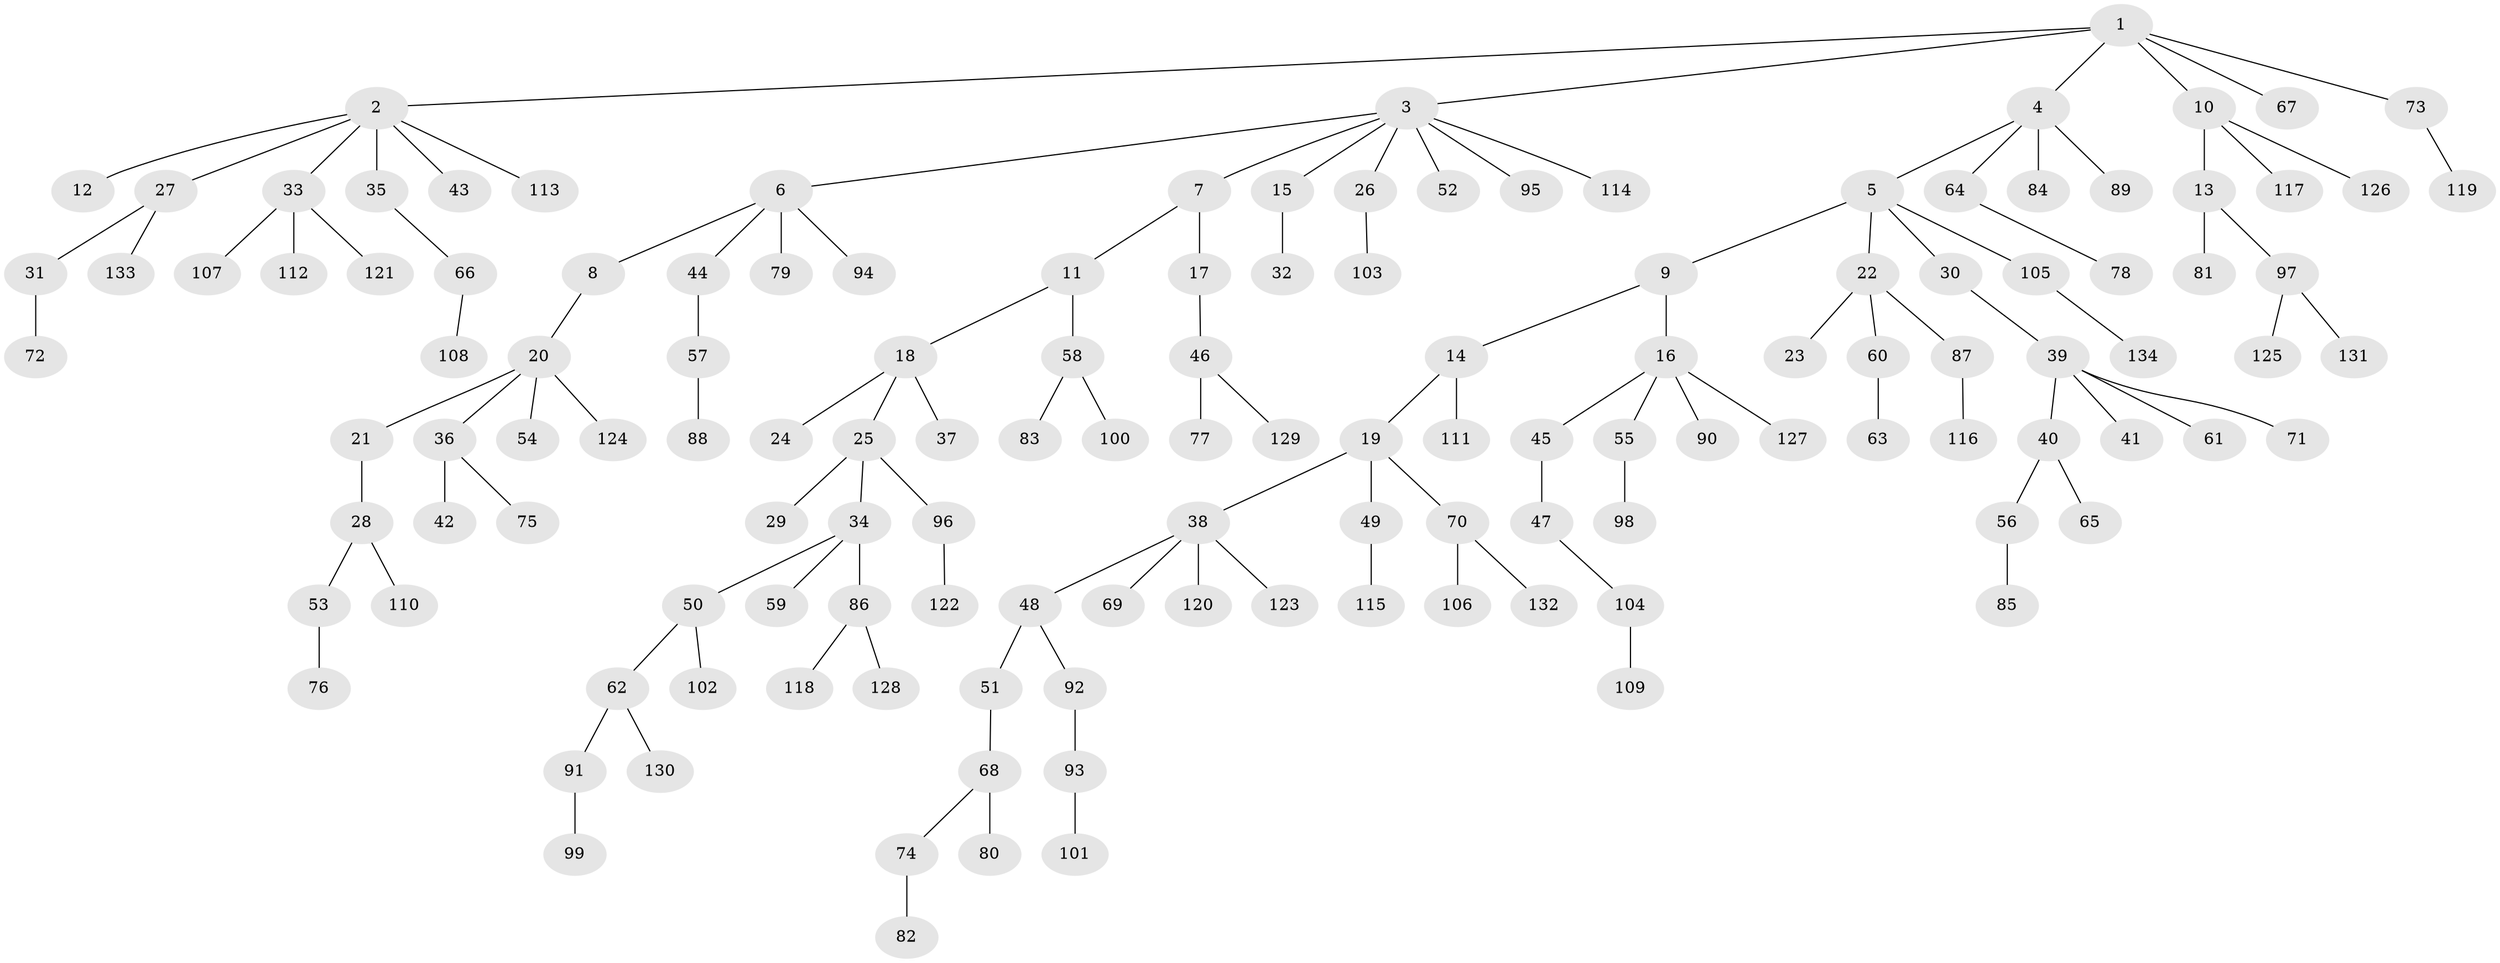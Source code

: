 // Generated by graph-tools (version 1.1) at 2025/15/03/09/25 04:15:35]
// undirected, 134 vertices, 133 edges
graph export_dot {
graph [start="1"]
  node [color=gray90,style=filled];
  1;
  2;
  3;
  4;
  5;
  6;
  7;
  8;
  9;
  10;
  11;
  12;
  13;
  14;
  15;
  16;
  17;
  18;
  19;
  20;
  21;
  22;
  23;
  24;
  25;
  26;
  27;
  28;
  29;
  30;
  31;
  32;
  33;
  34;
  35;
  36;
  37;
  38;
  39;
  40;
  41;
  42;
  43;
  44;
  45;
  46;
  47;
  48;
  49;
  50;
  51;
  52;
  53;
  54;
  55;
  56;
  57;
  58;
  59;
  60;
  61;
  62;
  63;
  64;
  65;
  66;
  67;
  68;
  69;
  70;
  71;
  72;
  73;
  74;
  75;
  76;
  77;
  78;
  79;
  80;
  81;
  82;
  83;
  84;
  85;
  86;
  87;
  88;
  89;
  90;
  91;
  92;
  93;
  94;
  95;
  96;
  97;
  98;
  99;
  100;
  101;
  102;
  103;
  104;
  105;
  106;
  107;
  108;
  109;
  110;
  111;
  112;
  113;
  114;
  115;
  116;
  117;
  118;
  119;
  120;
  121;
  122;
  123;
  124;
  125;
  126;
  127;
  128;
  129;
  130;
  131;
  132;
  133;
  134;
  1 -- 2;
  1 -- 3;
  1 -- 4;
  1 -- 10;
  1 -- 67;
  1 -- 73;
  2 -- 12;
  2 -- 27;
  2 -- 33;
  2 -- 35;
  2 -- 43;
  2 -- 113;
  3 -- 6;
  3 -- 7;
  3 -- 15;
  3 -- 26;
  3 -- 52;
  3 -- 95;
  3 -- 114;
  4 -- 5;
  4 -- 64;
  4 -- 84;
  4 -- 89;
  5 -- 9;
  5 -- 22;
  5 -- 30;
  5 -- 105;
  6 -- 8;
  6 -- 44;
  6 -- 79;
  6 -- 94;
  7 -- 11;
  7 -- 17;
  8 -- 20;
  9 -- 14;
  9 -- 16;
  10 -- 13;
  10 -- 117;
  10 -- 126;
  11 -- 18;
  11 -- 58;
  13 -- 81;
  13 -- 97;
  14 -- 19;
  14 -- 111;
  15 -- 32;
  16 -- 45;
  16 -- 55;
  16 -- 90;
  16 -- 127;
  17 -- 46;
  18 -- 24;
  18 -- 25;
  18 -- 37;
  19 -- 38;
  19 -- 49;
  19 -- 70;
  20 -- 21;
  20 -- 36;
  20 -- 54;
  20 -- 124;
  21 -- 28;
  22 -- 23;
  22 -- 60;
  22 -- 87;
  25 -- 29;
  25 -- 34;
  25 -- 96;
  26 -- 103;
  27 -- 31;
  27 -- 133;
  28 -- 53;
  28 -- 110;
  30 -- 39;
  31 -- 72;
  33 -- 107;
  33 -- 112;
  33 -- 121;
  34 -- 50;
  34 -- 59;
  34 -- 86;
  35 -- 66;
  36 -- 42;
  36 -- 75;
  38 -- 48;
  38 -- 69;
  38 -- 120;
  38 -- 123;
  39 -- 40;
  39 -- 41;
  39 -- 61;
  39 -- 71;
  40 -- 56;
  40 -- 65;
  44 -- 57;
  45 -- 47;
  46 -- 77;
  46 -- 129;
  47 -- 104;
  48 -- 51;
  48 -- 92;
  49 -- 115;
  50 -- 62;
  50 -- 102;
  51 -- 68;
  53 -- 76;
  55 -- 98;
  56 -- 85;
  57 -- 88;
  58 -- 83;
  58 -- 100;
  60 -- 63;
  62 -- 91;
  62 -- 130;
  64 -- 78;
  66 -- 108;
  68 -- 74;
  68 -- 80;
  70 -- 106;
  70 -- 132;
  73 -- 119;
  74 -- 82;
  86 -- 118;
  86 -- 128;
  87 -- 116;
  91 -- 99;
  92 -- 93;
  93 -- 101;
  96 -- 122;
  97 -- 125;
  97 -- 131;
  104 -- 109;
  105 -- 134;
}
